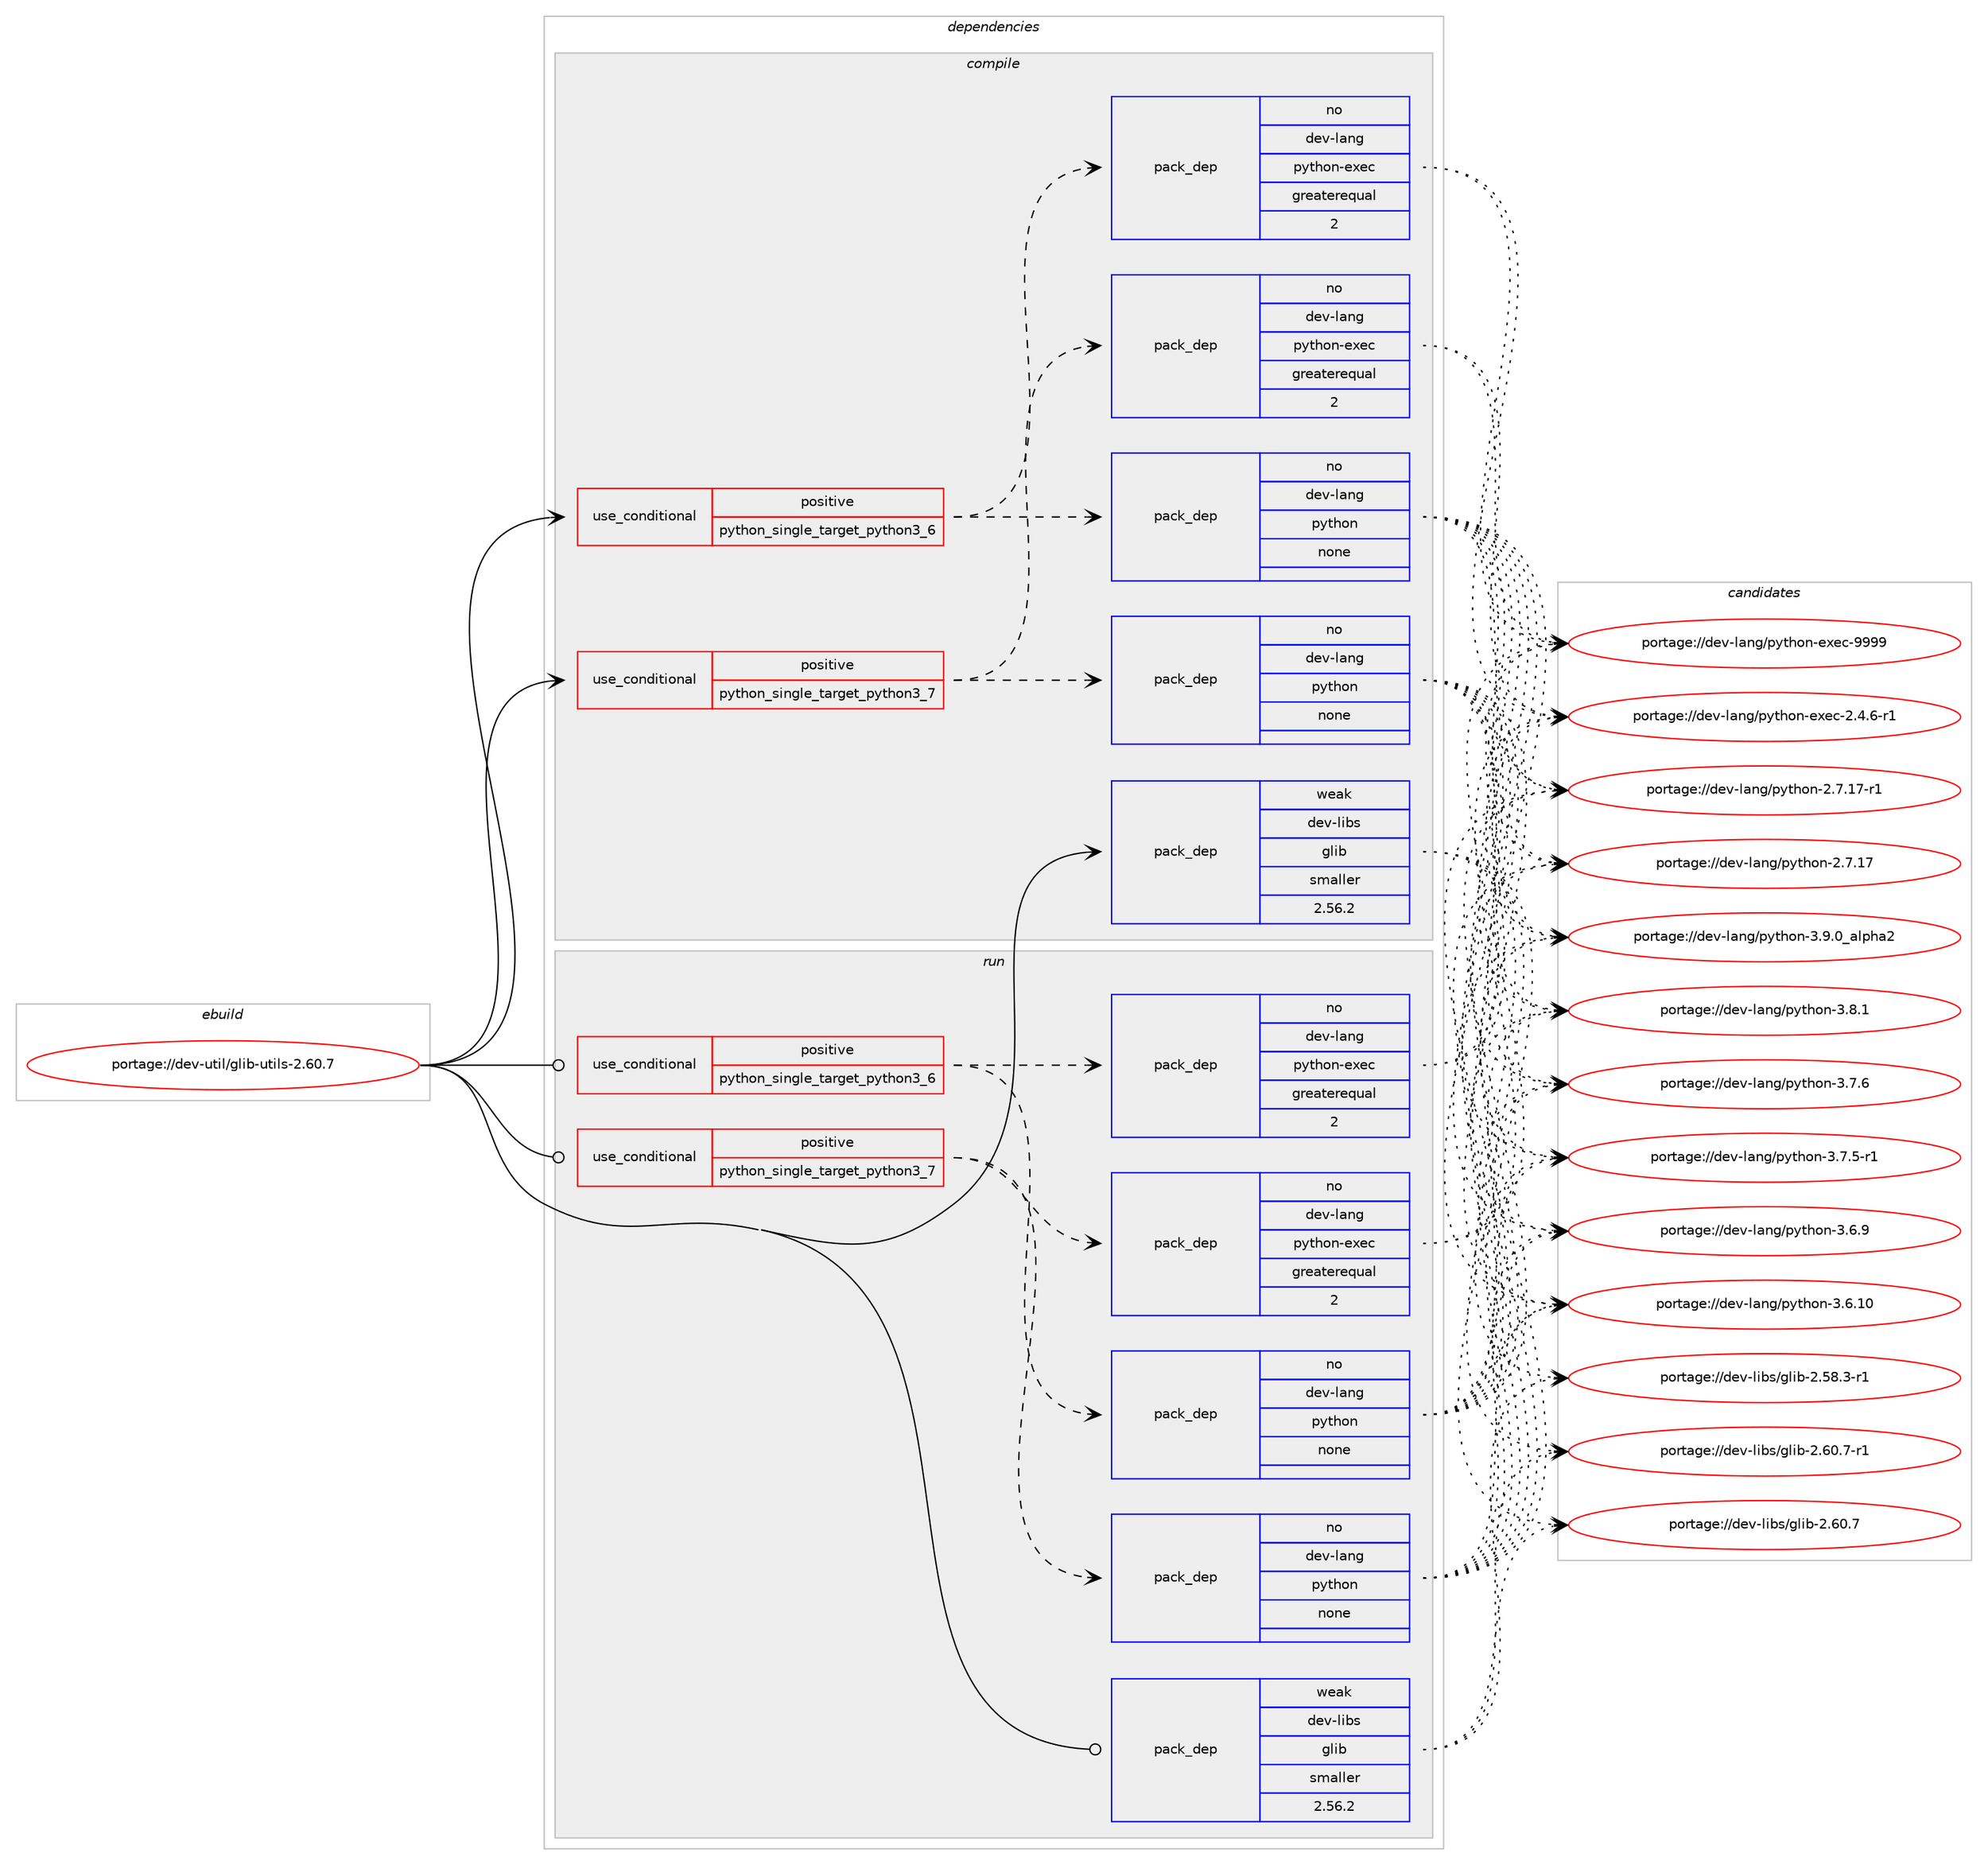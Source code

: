 digraph prolog {

# *************
# Graph options
# *************

newrank=true;
concentrate=true;
compound=true;
graph [rankdir=LR,fontname=Helvetica,fontsize=10,ranksep=1.5];#, ranksep=2.5, nodesep=0.2];
edge  [arrowhead=vee];
node  [fontname=Helvetica,fontsize=10];

# **********
# The ebuild
# **********

subgraph cluster_leftcol {
color=gray;
label=<<i>ebuild</i>>;
id [label="portage://dev-util/glib-utils-2.60.7", color=red, width=4, href="../dev-util/glib-utils-2.60.7.svg"];
}

# ****************
# The dependencies
# ****************

subgraph cluster_midcol {
color=gray;
label=<<i>dependencies</i>>;
subgraph cluster_compile {
fillcolor="#eeeeee";
style=filled;
label=<<i>compile</i>>;
subgraph cond62391 {
dependency301304 [label=<<TABLE BORDER="0" CELLBORDER="1" CELLSPACING="0" CELLPADDING="4"><TR><TD ROWSPAN="3" CELLPADDING="10">use_conditional</TD></TR><TR><TD>positive</TD></TR><TR><TD>python_single_target_python3_6</TD></TR></TABLE>>, shape=none, color=red];
subgraph pack234273 {
dependency301305 [label=<<TABLE BORDER="0" CELLBORDER="1" CELLSPACING="0" CELLPADDING="4" WIDTH="220"><TR><TD ROWSPAN="6" CELLPADDING="30">pack_dep</TD></TR><TR><TD WIDTH="110">no</TD></TR><TR><TD>dev-lang</TD></TR><TR><TD>python</TD></TR><TR><TD>none</TD></TR><TR><TD></TD></TR></TABLE>>, shape=none, color=blue];
}
dependency301304:e -> dependency301305:w [weight=20,style="dashed",arrowhead="vee"];
subgraph pack234274 {
dependency301306 [label=<<TABLE BORDER="0" CELLBORDER="1" CELLSPACING="0" CELLPADDING="4" WIDTH="220"><TR><TD ROWSPAN="6" CELLPADDING="30">pack_dep</TD></TR><TR><TD WIDTH="110">no</TD></TR><TR><TD>dev-lang</TD></TR><TR><TD>python-exec</TD></TR><TR><TD>greaterequal</TD></TR><TR><TD>2</TD></TR></TABLE>>, shape=none, color=blue];
}
dependency301304:e -> dependency301306:w [weight=20,style="dashed",arrowhead="vee"];
}
id:e -> dependency301304:w [weight=20,style="solid",arrowhead="vee"];
subgraph cond62392 {
dependency301307 [label=<<TABLE BORDER="0" CELLBORDER="1" CELLSPACING="0" CELLPADDING="4"><TR><TD ROWSPAN="3" CELLPADDING="10">use_conditional</TD></TR><TR><TD>positive</TD></TR><TR><TD>python_single_target_python3_7</TD></TR></TABLE>>, shape=none, color=red];
subgraph pack234275 {
dependency301308 [label=<<TABLE BORDER="0" CELLBORDER="1" CELLSPACING="0" CELLPADDING="4" WIDTH="220"><TR><TD ROWSPAN="6" CELLPADDING="30">pack_dep</TD></TR><TR><TD WIDTH="110">no</TD></TR><TR><TD>dev-lang</TD></TR><TR><TD>python</TD></TR><TR><TD>none</TD></TR><TR><TD></TD></TR></TABLE>>, shape=none, color=blue];
}
dependency301307:e -> dependency301308:w [weight=20,style="dashed",arrowhead="vee"];
subgraph pack234276 {
dependency301309 [label=<<TABLE BORDER="0" CELLBORDER="1" CELLSPACING="0" CELLPADDING="4" WIDTH="220"><TR><TD ROWSPAN="6" CELLPADDING="30">pack_dep</TD></TR><TR><TD WIDTH="110">no</TD></TR><TR><TD>dev-lang</TD></TR><TR><TD>python-exec</TD></TR><TR><TD>greaterequal</TD></TR><TR><TD>2</TD></TR></TABLE>>, shape=none, color=blue];
}
dependency301307:e -> dependency301309:w [weight=20,style="dashed",arrowhead="vee"];
}
id:e -> dependency301307:w [weight=20,style="solid",arrowhead="vee"];
subgraph pack234277 {
dependency301310 [label=<<TABLE BORDER="0" CELLBORDER="1" CELLSPACING="0" CELLPADDING="4" WIDTH="220"><TR><TD ROWSPAN="6" CELLPADDING="30">pack_dep</TD></TR><TR><TD WIDTH="110">weak</TD></TR><TR><TD>dev-libs</TD></TR><TR><TD>glib</TD></TR><TR><TD>smaller</TD></TR><TR><TD>2.56.2</TD></TR></TABLE>>, shape=none, color=blue];
}
id:e -> dependency301310:w [weight=20,style="solid",arrowhead="vee"];
}
subgraph cluster_compileandrun {
fillcolor="#eeeeee";
style=filled;
label=<<i>compile and run</i>>;
}
subgraph cluster_run {
fillcolor="#eeeeee";
style=filled;
label=<<i>run</i>>;
subgraph cond62393 {
dependency301311 [label=<<TABLE BORDER="0" CELLBORDER="1" CELLSPACING="0" CELLPADDING="4"><TR><TD ROWSPAN="3" CELLPADDING="10">use_conditional</TD></TR><TR><TD>positive</TD></TR><TR><TD>python_single_target_python3_6</TD></TR></TABLE>>, shape=none, color=red];
subgraph pack234278 {
dependency301312 [label=<<TABLE BORDER="0" CELLBORDER="1" CELLSPACING="0" CELLPADDING="4" WIDTH="220"><TR><TD ROWSPAN="6" CELLPADDING="30">pack_dep</TD></TR><TR><TD WIDTH="110">no</TD></TR><TR><TD>dev-lang</TD></TR><TR><TD>python</TD></TR><TR><TD>none</TD></TR><TR><TD></TD></TR></TABLE>>, shape=none, color=blue];
}
dependency301311:e -> dependency301312:w [weight=20,style="dashed",arrowhead="vee"];
subgraph pack234279 {
dependency301313 [label=<<TABLE BORDER="0" CELLBORDER="1" CELLSPACING="0" CELLPADDING="4" WIDTH="220"><TR><TD ROWSPAN="6" CELLPADDING="30">pack_dep</TD></TR><TR><TD WIDTH="110">no</TD></TR><TR><TD>dev-lang</TD></TR><TR><TD>python-exec</TD></TR><TR><TD>greaterequal</TD></TR><TR><TD>2</TD></TR></TABLE>>, shape=none, color=blue];
}
dependency301311:e -> dependency301313:w [weight=20,style="dashed",arrowhead="vee"];
}
id:e -> dependency301311:w [weight=20,style="solid",arrowhead="odot"];
subgraph cond62394 {
dependency301314 [label=<<TABLE BORDER="0" CELLBORDER="1" CELLSPACING="0" CELLPADDING="4"><TR><TD ROWSPAN="3" CELLPADDING="10">use_conditional</TD></TR><TR><TD>positive</TD></TR><TR><TD>python_single_target_python3_7</TD></TR></TABLE>>, shape=none, color=red];
subgraph pack234280 {
dependency301315 [label=<<TABLE BORDER="0" CELLBORDER="1" CELLSPACING="0" CELLPADDING="4" WIDTH="220"><TR><TD ROWSPAN="6" CELLPADDING="30">pack_dep</TD></TR><TR><TD WIDTH="110">no</TD></TR><TR><TD>dev-lang</TD></TR><TR><TD>python</TD></TR><TR><TD>none</TD></TR><TR><TD></TD></TR></TABLE>>, shape=none, color=blue];
}
dependency301314:e -> dependency301315:w [weight=20,style="dashed",arrowhead="vee"];
subgraph pack234281 {
dependency301316 [label=<<TABLE BORDER="0" CELLBORDER="1" CELLSPACING="0" CELLPADDING="4" WIDTH="220"><TR><TD ROWSPAN="6" CELLPADDING="30">pack_dep</TD></TR><TR><TD WIDTH="110">no</TD></TR><TR><TD>dev-lang</TD></TR><TR><TD>python-exec</TD></TR><TR><TD>greaterequal</TD></TR><TR><TD>2</TD></TR></TABLE>>, shape=none, color=blue];
}
dependency301314:e -> dependency301316:w [weight=20,style="dashed",arrowhead="vee"];
}
id:e -> dependency301314:w [weight=20,style="solid",arrowhead="odot"];
subgraph pack234282 {
dependency301317 [label=<<TABLE BORDER="0" CELLBORDER="1" CELLSPACING="0" CELLPADDING="4" WIDTH="220"><TR><TD ROWSPAN="6" CELLPADDING="30">pack_dep</TD></TR><TR><TD WIDTH="110">weak</TD></TR><TR><TD>dev-libs</TD></TR><TR><TD>glib</TD></TR><TR><TD>smaller</TD></TR><TR><TD>2.56.2</TD></TR></TABLE>>, shape=none, color=blue];
}
id:e -> dependency301317:w [weight=20,style="solid",arrowhead="odot"];
}
}

# **************
# The candidates
# **************

subgraph cluster_choices {
rank=same;
color=gray;
label=<<i>candidates</i>>;

subgraph choice234273 {
color=black;
nodesep=1;
choice10010111845108971101034711212111610411111045514657464895971081121049750 [label="portage://dev-lang/python-3.9.0_alpha2", color=red, width=4,href="../dev-lang/python-3.9.0_alpha2.svg"];
choice100101118451089711010347112121116104111110455146564649 [label="portage://dev-lang/python-3.8.1", color=red, width=4,href="../dev-lang/python-3.8.1.svg"];
choice100101118451089711010347112121116104111110455146554654 [label="portage://dev-lang/python-3.7.6", color=red, width=4,href="../dev-lang/python-3.7.6.svg"];
choice1001011184510897110103471121211161041111104551465546534511449 [label="portage://dev-lang/python-3.7.5-r1", color=red, width=4,href="../dev-lang/python-3.7.5-r1.svg"];
choice100101118451089711010347112121116104111110455146544657 [label="portage://dev-lang/python-3.6.9", color=red, width=4,href="../dev-lang/python-3.6.9.svg"];
choice10010111845108971101034711212111610411111045514654464948 [label="portage://dev-lang/python-3.6.10", color=red, width=4,href="../dev-lang/python-3.6.10.svg"];
choice100101118451089711010347112121116104111110455046554649554511449 [label="portage://dev-lang/python-2.7.17-r1", color=red, width=4,href="../dev-lang/python-2.7.17-r1.svg"];
choice10010111845108971101034711212111610411111045504655464955 [label="portage://dev-lang/python-2.7.17", color=red, width=4,href="../dev-lang/python-2.7.17.svg"];
dependency301305:e -> choice10010111845108971101034711212111610411111045514657464895971081121049750:w [style=dotted,weight="100"];
dependency301305:e -> choice100101118451089711010347112121116104111110455146564649:w [style=dotted,weight="100"];
dependency301305:e -> choice100101118451089711010347112121116104111110455146554654:w [style=dotted,weight="100"];
dependency301305:e -> choice1001011184510897110103471121211161041111104551465546534511449:w [style=dotted,weight="100"];
dependency301305:e -> choice100101118451089711010347112121116104111110455146544657:w [style=dotted,weight="100"];
dependency301305:e -> choice10010111845108971101034711212111610411111045514654464948:w [style=dotted,weight="100"];
dependency301305:e -> choice100101118451089711010347112121116104111110455046554649554511449:w [style=dotted,weight="100"];
dependency301305:e -> choice10010111845108971101034711212111610411111045504655464955:w [style=dotted,weight="100"];
}
subgraph choice234274 {
color=black;
nodesep=1;
choice10010111845108971101034711212111610411111045101120101994557575757 [label="portage://dev-lang/python-exec-9999", color=red, width=4,href="../dev-lang/python-exec-9999.svg"];
choice10010111845108971101034711212111610411111045101120101994550465246544511449 [label="portage://dev-lang/python-exec-2.4.6-r1", color=red, width=4,href="../dev-lang/python-exec-2.4.6-r1.svg"];
dependency301306:e -> choice10010111845108971101034711212111610411111045101120101994557575757:w [style=dotted,weight="100"];
dependency301306:e -> choice10010111845108971101034711212111610411111045101120101994550465246544511449:w [style=dotted,weight="100"];
}
subgraph choice234275 {
color=black;
nodesep=1;
choice10010111845108971101034711212111610411111045514657464895971081121049750 [label="portage://dev-lang/python-3.9.0_alpha2", color=red, width=4,href="../dev-lang/python-3.9.0_alpha2.svg"];
choice100101118451089711010347112121116104111110455146564649 [label="portage://dev-lang/python-3.8.1", color=red, width=4,href="../dev-lang/python-3.8.1.svg"];
choice100101118451089711010347112121116104111110455146554654 [label="portage://dev-lang/python-3.7.6", color=red, width=4,href="../dev-lang/python-3.7.6.svg"];
choice1001011184510897110103471121211161041111104551465546534511449 [label="portage://dev-lang/python-3.7.5-r1", color=red, width=4,href="../dev-lang/python-3.7.5-r1.svg"];
choice100101118451089711010347112121116104111110455146544657 [label="portage://dev-lang/python-3.6.9", color=red, width=4,href="../dev-lang/python-3.6.9.svg"];
choice10010111845108971101034711212111610411111045514654464948 [label="portage://dev-lang/python-3.6.10", color=red, width=4,href="../dev-lang/python-3.6.10.svg"];
choice100101118451089711010347112121116104111110455046554649554511449 [label="portage://dev-lang/python-2.7.17-r1", color=red, width=4,href="../dev-lang/python-2.7.17-r1.svg"];
choice10010111845108971101034711212111610411111045504655464955 [label="portage://dev-lang/python-2.7.17", color=red, width=4,href="../dev-lang/python-2.7.17.svg"];
dependency301308:e -> choice10010111845108971101034711212111610411111045514657464895971081121049750:w [style=dotted,weight="100"];
dependency301308:e -> choice100101118451089711010347112121116104111110455146564649:w [style=dotted,weight="100"];
dependency301308:e -> choice100101118451089711010347112121116104111110455146554654:w [style=dotted,weight="100"];
dependency301308:e -> choice1001011184510897110103471121211161041111104551465546534511449:w [style=dotted,weight="100"];
dependency301308:e -> choice100101118451089711010347112121116104111110455146544657:w [style=dotted,weight="100"];
dependency301308:e -> choice10010111845108971101034711212111610411111045514654464948:w [style=dotted,weight="100"];
dependency301308:e -> choice100101118451089711010347112121116104111110455046554649554511449:w [style=dotted,weight="100"];
dependency301308:e -> choice10010111845108971101034711212111610411111045504655464955:w [style=dotted,weight="100"];
}
subgraph choice234276 {
color=black;
nodesep=1;
choice10010111845108971101034711212111610411111045101120101994557575757 [label="portage://dev-lang/python-exec-9999", color=red, width=4,href="../dev-lang/python-exec-9999.svg"];
choice10010111845108971101034711212111610411111045101120101994550465246544511449 [label="portage://dev-lang/python-exec-2.4.6-r1", color=red, width=4,href="../dev-lang/python-exec-2.4.6-r1.svg"];
dependency301309:e -> choice10010111845108971101034711212111610411111045101120101994557575757:w [style=dotted,weight="100"];
dependency301309:e -> choice10010111845108971101034711212111610411111045101120101994550465246544511449:w [style=dotted,weight="100"];
}
subgraph choice234277 {
color=black;
nodesep=1;
choice10010111845108105981154710310810598455046544846554511449 [label="portage://dev-libs/glib-2.60.7-r1", color=red, width=4,href="../dev-libs/glib-2.60.7-r1.svg"];
choice1001011184510810598115471031081059845504654484655 [label="portage://dev-libs/glib-2.60.7", color=red, width=4,href="../dev-libs/glib-2.60.7.svg"];
choice10010111845108105981154710310810598455046535646514511449 [label="portage://dev-libs/glib-2.58.3-r1", color=red, width=4,href="../dev-libs/glib-2.58.3-r1.svg"];
dependency301310:e -> choice10010111845108105981154710310810598455046544846554511449:w [style=dotted,weight="100"];
dependency301310:e -> choice1001011184510810598115471031081059845504654484655:w [style=dotted,weight="100"];
dependency301310:e -> choice10010111845108105981154710310810598455046535646514511449:w [style=dotted,weight="100"];
}
subgraph choice234278 {
color=black;
nodesep=1;
choice10010111845108971101034711212111610411111045514657464895971081121049750 [label="portage://dev-lang/python-3.9.0_alpha2", color=red, width=4,href="../dev-lang/python-3.9.0_alpha2.svg"];
choice100101118451089711010347112121116104111110455146564649 [label="portage://dev-lang/python-3.8.1", color=red, width=4,href="../dev-lang/python-3.8.1.svg"];
choice100101118451089711010347112121116104111110455146554654 [label="portage://dev-lang/python-3.7.6", color=red, width=4,href="../dev-lang/python-3.7.6.svg"];
choice1001011184510897110103471121211161041111104551465546534511449 [label="portage://dev-lang/python-3.7.5-r1", color=red, width=4,href="../dev-lang/python-3.7.5-r1.svg"];
choice100101118451089711010347112121116104111110455146544657 [label="portage://dev-lang/python-3.6.9", color=red, width=4,href="../dev-lang/python-3.6.9.svg"];
choice10010111845108971101034711212111610411111045514654464948 [label="portage://dev-lang/python-3.6.10", color=red, width=4,href="../dev-lang/python-3.6.10.svg"];
choice100101118451089711010347112121116104111110455046554649554511449 [label="portage://dev-lang/python-2.7.17-r1", color=red, width=4,href="../dev-lang/python-2.7.17-r1.svg"];
choice10010111845108971101034711212111610411111045504655464955 [label="portage://dev-lang/python-2.7.17", color=red, width=4,href="../dev-lang/python-2.7.17.svg"];
dependency301312:e -> choice10010111845108971101034711212111610411111045514657464895971081121049750:w [style=dotted,weight="100"];
dependency301312:e -> choice100101118451089711010347112121116104111110455146564649:w [style=dotted,weight="100"];
dependency301312:e -> choice100101118451089711010347112121116104111110455146554654:w [style=dotted,weight="100"];
dependency301312:e -> choice1001011184510897110103471121211161041111104551465546534511449:w [style=dotted,weight="100"];
dependency301312:e -> choice100101118451089711010347112121116104111110455146544657:w [style=dotted,weight="100"];
dependency301312:e -> choice10010111845108971101034711212111610411111045514654464948:w [style=dotted,weight="100"];
dependency301312:e -> choice100101118451089711010347112121116104111110455046554649554511449:w [style=dotted,weight="100"];
dependency301312:e -> choice10010111845108971101034711212111610411111045504655464955:w [style=dotted,weight="100"];
}
subgraph choice234279 {
color=black;
nodesep=1;
choice10010111845108971101034711212111610411111045101120101994557575757 [label="portage://dev-lang/python-exec-9999", color=red, width=4,href="../dev-lang/python-exec-9999.svg"];
choice10010111845108971101034711212111610411111045101120101994550465246544511449 [label="portage://dev-lang/python-exec-2.4.6-r1", color=red, width=4,href="../dev-lang/python-exec-2.4.6-r1.svg"];
dependency301313:e -> choice10010111845108971101034711212111610411111045101120101994557575757:w [style=dotted,weight="100"];
dependency301313:e -> choice10010111845108971101034711212111610411111045101120101994550465246544511449:w [style=dotted,weight="100"];
}
subgraph choice234280 {
color=black;
nodesep=1;
choice10010111845108971101034711212111610411111045514657464895971081121049750 [label="portage://dev-lang/python-3.9.0_alpha2", color=red, width=4,href="../dev-lang/python-3.9.0_alpha2.svg"];
choice100101118451089711010347112121116104111110455146564649 [label="portage://dev-lang/python-3.8.1", color=red, width=4,href="../dev-lang/python-3.8.1.svg"];
choice100101118451089711010347112121116104111110455146554654 [label="portage://dev-lang/python-3.7.6", color=red, width=4,href="../dev-lang/python-3.7.6.svg"];
choice1001011184510897110103471121211161041111104551465546534511449 [label="portage://dev-lang/python-3.7.5-r1", color=red, width=4,href="../dev-lang/python-3.7.5-r1.svg"];
choice100101118451089711010347112121116104111110455146544657 [label="portage://dev-lang/python-3.6.9", color=red, width=4,href="../dev-lang/python-3.6.9.svg"];
choice10010111845108971101034711212111610411111045514654464948 [label="portage://dev-lang/python-3.6.10", color=red, width=4,href="../dev-lang/python-3.6.10.svg"];
choice100101118451089711010347112121116104111110455046554649554511449 [label="portage://dev-lang/python-2.7.17-r1", color=red, width=4,href="../dev-lang/python-2.7.17-r1.svg"];
choice10010111845108971101034711212111610411111045504655464955 [label="portage://dev-lang/python-2.7.17", color=red, width=4,href="../dev-lang/python-2.7.17.svg"];
dependency301315:e -> choice10010111845108971101034711212111610411111045514657464895971081121049750:w [style=dotted,weight="100"];
dependency301315:e -> choice100101118451089711010347112121116104111110455146564649:w [style=dotted,weight="100"];
dependency301315:e -> choice100101118451089711010347112121116104111110455146554654:w [style=dotted,weight="100"];
dependency301315:e -> choice1001011184510897110103471121211161041111104551465546534511449:w [style=dotted,weight="100"];
dependency301315:e -> choice100101118451089711010347112121116104111110455146544657:w [style=dotted,weight="100"];
dependency301315:e -> choice10010111845108971101034711212111610411111045514654464948:w [style=dotted,weight="100"];
dependency301315:e -> choice100101118451089711010347112121116104111110455046554649554511449:w [style=dotted,weight="100"];
dependency301315:e -> choice10010111845108971101034711212111610411111045504655464955:w [style=dotted,weight="100"];
}
subgraph choice234281 {
color=black;
nodesep=1;
choice10010111845108971101034711212111610411111045101120101994557575757 [label="portage://dev-lang/python-exec-9999", color=red, width=4,href="../dev-lang/python-exec-9999.svg"];
choice10010111845108971101034711212111610411111045101120101994550465246544511449 [label="portage://dev-lang/python-exec-2.4.6-r1", color=red, width=4,href="../dev-lang/python-exec-2.4.6-r1.svg"];
dependency301316:e -> choice10010111845108971101034711212111610411111045101120101994557575757:w [style=dotted,weight="100"];
dependency301316:e -> choice10010111845108971101034711212111610411111045101120101994550465246544511449:w [style=dotted,weight="100"];
}
subgraph choice234282 {
color=black;
nodesep=1;
choice10010111845108105981154710310810598455046544846554511449 [label="portage://dev-libs/glib-2.60.7-r1", color=red, width=4,href="../dev-libs/glib-2.60.7-r1.svg"];
choice1001011184510810598115471031081059845504654484655 [label="portage://dev-libs/glib-2.60.7", color=red, width=4,href="../dev-libs/glib-2.60.7.svg"];
choice10010111845108105981154710310810598455046535646514511449 [label="portage://dev-libs/glib-2.58.3-r1", color=red, width=4,href="../dev-libs/glib-2.58.3-r1.svg"];
dependency301317:e -> choice10010111845108105981154710310810598455046544846554511449:w [style=dotted,weight="100"];
dependency301317:e -> choice1001011184510810598115471031081059845504654484655:w [style=dotted,weight="100"];
dependency301317:e -> choice10010111845108105981154710310810598455046535646514511449:w [style=dotted,weight="100"];
}
}

}
